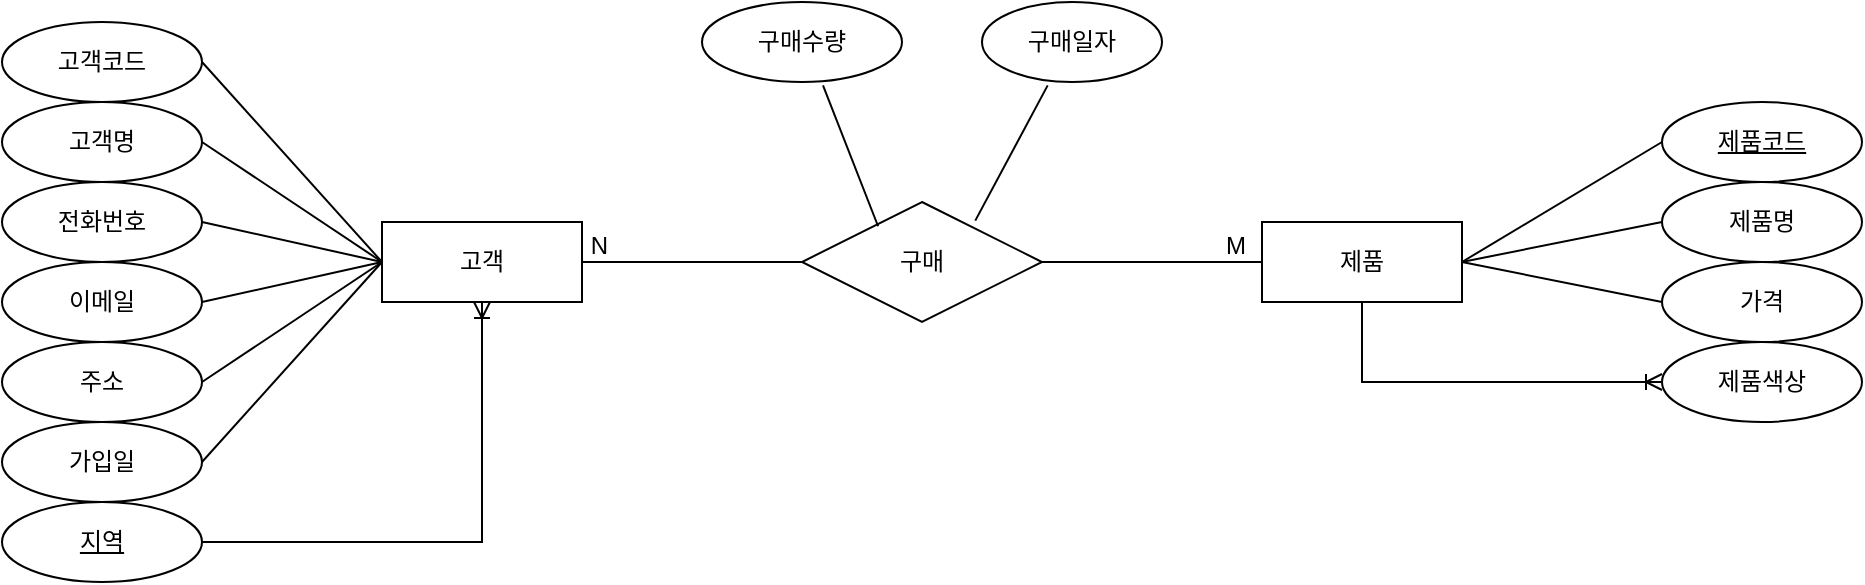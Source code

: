 <mxfile version="23.0.2" type="github">
  <diagram name="페이지-1" id="3c_zR6h8Y0xAuQywZSEh">
    <mxGraphModel dx="1320" dy="755" grid="1" gridSize="10" guides="1" tooltips="1" connect="1" arrows="1" fold="1" page="1" pageScale="1" pageWidth="827" pageHeight="1169" math="0" shadow="0">
      <root>
        <mxCell id="0" />
        <mxCell id="1" parent="0" />
        <mxCell id="mEvZA36KdRtor6zK0jfW-5" value="고객명" style="ellipse;whiteSpace=wrap;html=1;align=center;" vertex="1" parent="1">
          <mxGeometry x="40" y="120" width="100" height="40" as="geometry" />
        </mxCell>
        <mxCell id="mEvZA36KdRtor6zK0jfW-7" value="고객" style="whiteSpace=wrap;html=1;align=center;" vertex="1" parent="1">
          <mxGeometry x="230" y="180" width="100" height="40" as="geometry" />
        </mxCell>
        <mxCell id="mEvZA36KdRtor6zK0jfW-8" value="전화번호" style="ellipse;whiteSpace=wrap;html=1;align=center;" vertex="1" parent="1">
          <mxGeometry x="40" y="160" width="100" height="40" as="geometry" />
        </mxCell>
        <mxCell id="mEvZA36KdRtor6zK0jfW-9" value="이메일" style="ellipse;whiteSpace=wrap;html=1;align=center;" vertex="1" parent="1">
          <mxGeometry x="40" y="200" width="100" height="40" as="geometry" />
        </mxCell>
        <mxCell id="mEvZA36KdRtor6zK0jfW-10" value="주소" style="ellipse;whiteSpace=wrap;html=1;align=center;" vertex="1" parent="1">
          <mxGeometry x="40" y="240" width="100" height="40" as="geometry" />
        </mxCell>
        <mxCell id="mEvZA36KdRtor6zK0jfW-12" value="가입일" style="ellipse;whiteSpace=wrap;html=1;align=center;" vertex="1" parent="1">
          <mxGeometry x="40" y="280" width="100" height="40" as="geometry" />
        </mxCell>
        <mxCell id="mEvZA36KdRtor6zK0jfW-15" value="" style="endArrow=none;html=1;rounded=0;exitX=1;exitY=0.5;exitDx=0;exitDy=0;entryX=0;entryY=0.5;entryDx=0;entryDy=0;" edge="1" parent="1" source="mEvZA36KdRtor6zK0jfW-24" target="mEvZA36KdRtor6zK0jfW-7">
          <mxGeometry relative="1" as="geometry">
            <mxPoint x="140" y="100" as="sourcePoint" />
            <mxPoint x="300" y="99.52" as="targetPoint" />
          </mxGeometry>
        </mxCell>
        <mxCell id="mEvZA36KdRtor6zK0jfW-16" value="" style="endArrow=none;html=1;rounded=0;exitX=1;exitY=0.5;exitDx=0;exitDy=0;entryX=0;entryY=0.5;entryDx=0;entryDy=0;" edge="1" parent="1" source="mEvZA36KdRtor6zK0jfW-5" target="mEvZA36KdRtor6zK0jfW-7">
          <mxGeometry relative="1" as="geometry">
            <mxPoint x="270" y="330" as="sourcePoint" />
            <mxPoint x="430" y="330" as="targetPoint" />
          </mxGeometry>
        </mxCell>
        <mxCell id="mEvZA36KdRtor6zK0jfW-17" value="" style="endArrow=none;html=1;rounded=0;exitX=1;exitY=0.5;exitDx=0;exitDy=0;entryX=0;entryY=0.5;entryDx=0;entryDy=0;" edge="1" parent="1" source="mEvZA36KdRtor6zK0jfW-8" target="mEvZA36KdRtor6zK0jfW-7">
          <mxGeometry relative="1" as="geometry">
            <mxPoint x="280" y="340" as="sourcePoint" />
            <mxPoint x="440" y="340" as="targetPoint" />
          </mxGeometry>
        </mxCell>
        <mxCell id="mEvZA36KdRtor6zK0jfW-18" value="" style="endArrow=none;html=1;rounded=0;exitX=1;exitY=0.5;exitDx=0;exitDy=0;entryX=0;entryY=0.5;entryDx=0;entryDy=0;" edge="1" parent="1" source="mEvZA36KdRtor6zK0jfW-9" target="mEvZA36KdRtor6zK0jfW-7">
          <mxGeometry relative="1" as="geometry">
            <mxPoint x="290" y="350" as="sourcePoint" />
            <mxPoint x="450" y="350" as="targetPoint" />
          </mxGeometry>
        </mxCell>
        <mxCell id="mEvZA36KdRtor6zK0jfW-19" value="" style="endArrow=none;html=1;rounded=0;exitX=1;exitY=0.5;exitDx=0;exitDy=0;entryX=0;entryY=0.5;entryDx=0;entryDy=0;" edge="1" parent="1" source="mEvZA36KdRtor6zK0jfW-10" target="mEvZA36KdRtor6zK0jfW-7">
          <mxGeometry relative="1" as="geometry">
            <mxPoint x="300" y="360" as="sourcePoint" />
            <mxPoint x="460" y="360" as="targetPoint" />
          </mxGeometry>
        </mxCell>
        <mxCell id="mEvZA36KdRtor6zK0jfW-20" value="" style="endArrow=none;html=1;rounded=0;exitX=1;exitY=0.5;exitDx=0;exitDy=0;entryX=0;entryY=0.5;entryDx=0;entryDy=0;" edge="1" parent="1" source="mEvZA36KdRtor6zK0jfW-12" target="mEvZA36KdRtor6zK0jfW-7">
          <mxGeometry relative="1" as="geometry">
            <mxPoint x="310" y="370" as="sourcePoint" />
            <mxPoint x="470" y="370" as="targetPoint" />
          </mxGeometry>
        </mxCell>
        <mxCell id="mEvZA36KdRtor6zK0jfW-22" value="제품" style="whiteSpace=wrap;html=1;align=center;" vertex="1" parent="1">
          <mxGeometry x="670" y="180" width="100" height="40" as="geometry" />
        </mxCell>
        <mxCell id="mEvZA36KdRtor6zK0jfW-24" value="고객코드" style="ellipse;whiteSpace=wrap;html=1;align=center;" vertex="1" parent="1">
          <mxGeometry x="40" y="80" width="100" height="40" as="geometry" />
        </mxCell>
        <mxCell id="mEvZA36KdRtor6zK0jfW-27" value="지역" style="ellipse;whiteSpace=wrap;html=1;align=center;fontStyle=4;" vertex="1" parent="1">
          <mxGeometry x="40" y="320" width="100" height="40" as="geometry" />
        </mxCell>
        <mxCell id="mEvZA36KdRtor6zK0jfW-28" value="제품코드" style="ellipse;whiteSpace=wrap;html=1;align=center;fontStyle=4;" vertex="1" parent="1">
          <mxGeometry x="870" y="120" width="100" height="40" as="geometry" />
        </mxCell>
        <mxCell id="mEvZA36KdRtor6zK0jfW-29" value="제품명" style="ellipse;whiteSpace=wrap;html=1;align=center;" vertex="1" parent="1">
          <mxGeometry x="870" y="160" width="100" height="40" as="geometry" />
        </mxCell>
        <mxCell id="mEvZA36KdRtor6zK0jfW-30" value="제품색상" style="ellipse;whiteSpace=wrap;html=1;align=center;" vertex="1" parent="1">
          <mxGeometry x="870" y="240" width="100" height="40" as="geometry" />
        </mxCell>
        <mxCell id="mEvZA36KdRtor6zK0jfW-31" value="가격" style="ellipse;whiteSpace=wrap;html=1;align=center;" vertex="1" parent="1">
          <mxGeometry x="870" y="200" width="100" height="40" as="geometry" />
        </mxCell>
        <mxCell id="mEvZA36KdRtor6zK0jfW-37" value="" style="endArrow=none;html=1;rounded=0;exitX=1;exitY=0.5;exitDx=0;exitDy=0;entryX=0;entryY=0.5;entryDx=0;entryDy=0;" edge="1" parent="1" source="mEvZA36KdRtor6zK0jfW-22" target="mEvZA36KdRtor6zK0jfW-28">
          <mxGeometry relative="1" as="geometry">
            <mxPoint x="620" y="390" as="sourcePoint" />
            <mxPoint x="780" y="390" as="targetPoint" />
          </mxGeometry>
        </mxCell>
        <mxCell id="mEvZA36KdRtor6zK0jfW-38" value="" style="endArrow=none;html=1;rounded=0;exitX=1;exitY=0.5;exitDx=0;exitDy=0;entryX=0;entryY=0.5;entryDx=0;entryDy=0;" edge="1" parent="1" source="mEvZA36KdRtor6zK0jfW-22" target="mEvZA36KdRtor6zK0jfW-29">
          <mxGeometry relative="1" as="geometry">
            <mxPoint x="630" y="400" as="sourcePoint" />
            <mxPoint x="790" y="400" as="targetPoint" />
          </mxGeometry>
        </mxCell>
        <mxCell id="mEvZA36KdRtor6zK0jfW-39" value="" style="endArrow=none;html=1;rounded=0;exitX=1;exitY=0.5;exitDx=0;exitDy=0;entryX=0;entryY=0.5;entryDx=0;entryDy=0;" edge="1" parent="1" source="mEvZA36KdRtor6zK0jfW-22" target="mEvZA36KdRtor6zK0jfW-31">
          <mxGeometry relative="1" as="geometry">
            <mxPoint x="640" y="410" as="sourcePoint" />
            <mxPoint x="800" y="410" as="targetPoint" />
          </mxGeometry>
        </mxCell>
        <mxCell id="mEvZA36KdRtor6zK0jfW-41" value="" style="fontSize=12;html=1;endArrow=ERoneToMany;rounded=0;exitX=1;exitY=0.5;exitDx=0;exitDy=0;entryX=0.5;entryY=1;entryDx=0;entryDy=0;edgeStyle=orthogonalEdgeStyle;" edge="1" parent="1" source="mEvZA36KdRtor6zK0jfW-27" target="mEvZA36KdRtor6zK0jfW-7">
          <mxGeometry width="100" height="100" relative="1" as="geometry">
            <mxPoint x="450" y="440" as="sourcePoint" />
            <mxPoint x="550" y="340" as="targetPoint" />
          </mxGeometry>
        </mxCell>
        <mxCell id="mEvZA36KdRtor6zK0jfW-42" value="" style="edgeStyle=orthogonalEdgeStyle;fontSize=12;html=1;endArrow=ERoneToMany;rounded=0;entryX=0;entryY=0.5;entryDx=0;entryDy=0;exitX=0.5;exitY=1;exitDx=0;exitDy=0;" edge="1" parent="1" source="mEvZA36KdRtor6zK0jfW-22" target="mEvZA36KdRtor6zK0jfW-30">
          <mxGeometry width="100" height="100" relative="1" as="geometry">
            <mxPoint x="690" y="400" as="sourcePoint" />
            <mxPoint x="750" y="340" as="targetPoint" />
          </mxGeometry>
        </mxCell>
        <mxCell id="mEvZA36KdRtor6zK0jfW-44" value="" style="endArrow=none;html=1;rounded=0;exitX=0;exitY=0.5;exitDx=0;exitDy=0;entryX=1;entryY=0.5;entryDx=0;entryDy=0;" edge="1" parent="1" source="mEvZA36KdRtor6zK0jfW-22" target="mEvZA36KdRtor6zK0jfW-7">
          <mxGeometry relative="1" as="geometry">
            <mxPoint x="420" y="390" as="sourcePoint" />
            <mxPoint x="580" y="390" as="targetPoint" />
          </mxGeometry>
        </mxCell>
        <mxCell id="mEvZA36KdRtor6zK0jfW-45" value="M" style="resizable=0;html=1;whiteSpace=wrap;align=left;verticalAlign=bottom;" connectable="0" vertex="1" parent="mEvZA36KdRtor6zK0jfW-44">
          <mxGeometry x="-1" relative="1" as="geometry">
            <mxPoint x="-20" as="offset" />
          </mxGeometry>
        </mxCell>
        <mxCell id="mEvZA36KdRtor6zK0jfW-46" value="N" style="resizable=0;html=1;whiteSpace=wrap;align=right;verticalAlign=bottom;" connectable="0" vertex="1" parent="mEvZA36KdRtor6zK0jfW-44">
          <mxGeometry x="1" relative="1" as="geometry">
            <mxPoint x="14" as="offset" />
          </mxGeometry>
        </mxCell>
        <mxCell id="mEvZA36KdRtor6zK0jfW-43" value="구매" style="shape=rhombus;perimeter=rhombusPerimeter;whiteSpace=wrap;html=1;align=center;" vertex="1" parent="1">
          <mxGeometry x="440" y="170" width="120" height="60" as="geometry" />
        </mxCell>
        <mxCell id="mEvZA36KdRtor6zK0jfW-47" value="구매수량" style="ellipse;whiteSpace=wrap;html=1;align=center;" vertex="1" parent="1">
          <mxGeometry x="390" y="70" width="100" height="40" as="geometry" />
        </mxCell>
        <mxCell id="mEvZA36KdRtor6zK0jfW-48" value="구매일자" style="ellipse;whiteSpace=wrap;html=1;align=center;" vertex="1" parent="1">
          <mxGeometry x="530" y="70" width="90" height="40" as="geometry" />
        </mxCell>
        <mxCell id="mEvZA36KdRtor6zK0jfW-49" value="" style="endArrow=none;html=1;rounded=0;exitX=0.605;exitY=1.042;exitDx=0;exitDy=0;exitPerimeter=0;entryX=0.317;entryY=0.202;entryDx=0;entryDy=0;entryPerimeter=0;" edge="1" parent="1" source="mEvZA36KdRtor6zK0jfW-47" target="mEvZA36KdRtor6zK0jfW-43">
          <mxGeometry relative="1" as="geometry">
            <mxPoint x="420" y="390" as="sourcePoint" />
            <mxPoint x="580" y="390" as="targetPoint" />
          </mxGeometry>
        </mxCell>
        <mxCell id="mEvZA36KdRtor6zK0jfW-50" value="" style="endArrow=none;html=1;rounded=0;exitX=0.722;exitY=0.155;exitDx=0;exitDy=0;exitPerimeter=0;entryX=0.365;entryY=1.042;entryDx=0;entryDy=0;entryPerimeter=0;" edge="1" parent="1" source="mEvZA36KdRtor6zK0jfW-43" target="mEvZA36KdRtor6zK0jfW-48">
          <mxGeometry relative="1" as="geometry">
            <mxPoint x="420" y="390" as="sourcePoint" />
            <mxPoint x="580" y="390" as="targetPoint" />
          </mxGeometry>
        </mxCell>
      </root>
    </mxGraphModel>
  </diagram>
</mxfile>
